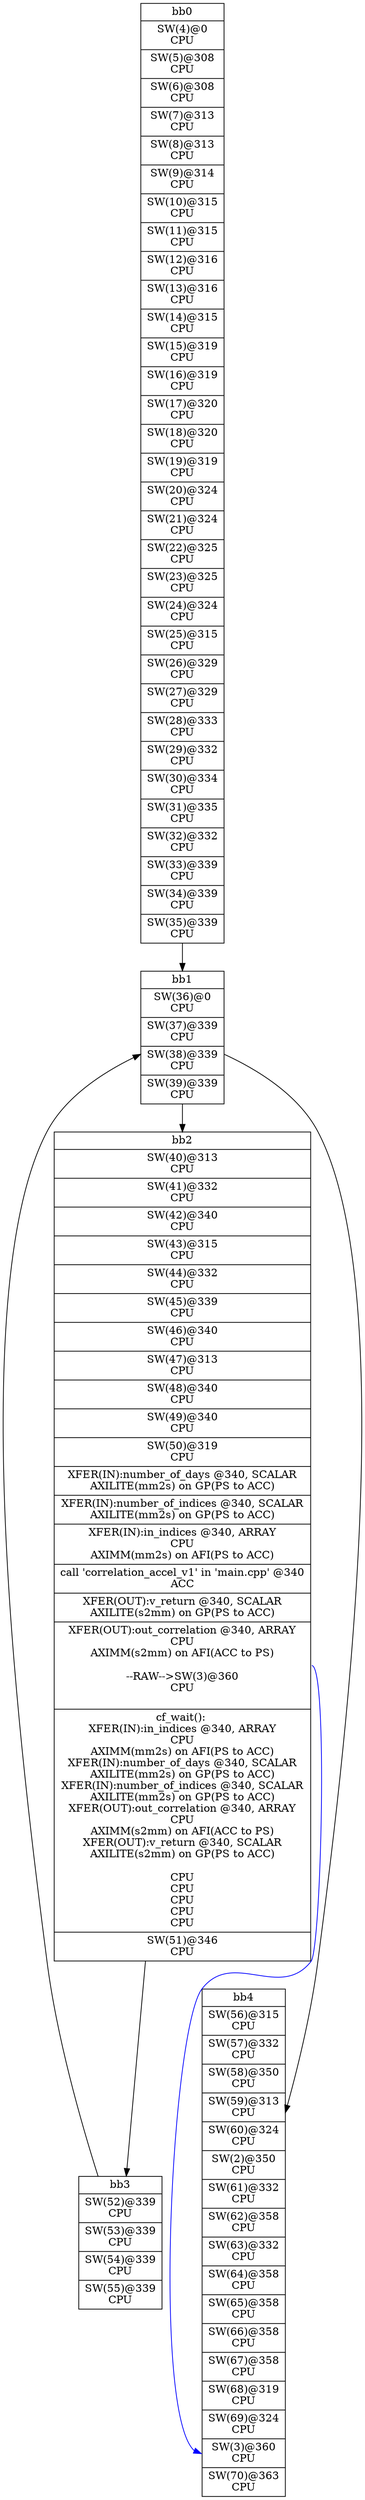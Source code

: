 digraph CDFG {
node [shape=record];
bb0 [shape=record, label = "{bb0|<x0x2233230>SW(4)@0\nCPU\n|<x0x2232e50>SW(5)@308\nCPU\n|<x0x2232fb0>SW(6)@308\nCPU\n|<x0x2233110>SW(7)@313\nCPU\n|<x0x21f1320>SW(8)@313\nCPU\n|<x0x21f1480>SW(9)@314\nCPU\n|<x0x21f15e0>SW(10)@315\nCPU\n|<x0x21f1740>SW(11)@315\nCPU\n|<x0x21f18a0>SW(12)@316\nCPU\n|<x0x21f1a10>SW(13)@316\nCPU\n|<x0x21f1b40>SW(14)@315\nCPU\n|<x0x21f1ca0>SW(15)@319\nCPU\n|<x0x21f1e00>SW(16)@319\nCPU\n|<x0x21f1f60>SW(17)@320\nCPU\n|<x0x21f20d0>SW(18)@320\nCPU\n|<x0x21f2200>SW(19)@319\nCPU\n|<x0x21f2360>SW(20)@324\nCPU\n|<x0x21f24c0>SW(21)@324\nCPU\n|<x0x21f2620>SW(22)@325\nCPU\n|<x0x21f2790>SW(23)@325\nCPU\n|<x0x21f28c0>SW(24)@324\nCPU\n|<x0x21f2a20>SW(25)@315\nCPU\n|<x0x21f2b80>SW(26)@329\nCPU\n|<x0x21f2cb0>SW(27)@329\nCPU\n|<x0x21f2e00>SW(28)@333\nCPU\n|<x0x21f2f70>SW(29)@332\nCPU\n|<x0x21f30e0>SW(30)@334\nCPU\n|<x0x2234550>SW(31)@335\nCPU\n|<x0x22366d0>SW(32)@332\nCPU\n|<x0x2236840>SW(33)@339\nCPU\n|<x0x2236980>SW(34)@339\nCPU\n|<x0x2236ae0>SW(35)@339\nCPU\n}"];
bb1 [shape=record, label = "{bb1|<x0x2234690>SW(36)@0\nCPU\n|<x0x2234750>SW(37)@339\nCPU\n|<x0x22348b0>SW(38)@339\nCPU\n|<x0x22349f0>SW(39)@339\nCPU\n}"];
bb2 [shape=record, label = "{bb2|<x0x2234630>SW(40)@313\nCPU\n|<x0x2234cd0>SW(41)@332\nCPU\n|<x0x2234e40>SW(42)@340\nCPU\n|<x0x2234f80>SW(43)@315\nCPU\n|<x0x22350e0>SW(44)@332\nCPU\n|<x0x2235250>SW(45)@339\nCPU\n|<x0x22353b0>SW(46)@340\nCPU\n|<x0x22354f0>SW(47)@313\nCPU\n|<x0x2235650>SW(48)@340\nCPU\n|<x0x2235780>SW(49)@340\nCPU\n|<x0x22358c0>SW(50)@319\nCPU\n|<x0x2237400>XFER(IN):number_of_days @340, SCALAR\nAXILITE(mm2s) on GP(PS to ACC)\n|<x0x2237480>XFER(IN):number_of_indices @340, SCALAR\nAXILITE(mm2s) on GP(PS to ACC)\n|<x0x2237500>XFER(IN):in_indices @340, ARRAY\nCPU\nAXIMM(mm2s) on AFI(PS to ACC)\n|<x0x21ed780>call 'correlation_accel_v1' in 'main.cpp' @340\nACC\n|<x0x2237600>XFER(OUT):v_return @340, SCALAR\nAXILITE(s2mm) on GP(PS to ACC)\n|<x0x2237580>XFER(OUT):out_correlation @340, ARRAY\nCPU\nAXIMM(s2mm) on AFI(ACC to PS)\n\n--RAW--\>SW(3)@360\nCPU\n\n|<x0x21f1220>cf_wait(): \nXFER(IN):in_indices @340, ARRAY\nCPU\nAXIMM(mm2s) on AFI(PS to ACC)\nXFER(IN):number_of_days @340, SCALAR\nAXILITE(mm2s) on GP(PS to ACC)\nXFER(IN):number_of_indices @340, SCALAR\nAXILITE(mm2s) on GP(PS to ACC)\nXFER(OUT):out_correlation @340, ARRAY\nCPU\nAXIMM(s2mm) on AFI(ACC to PS)\nXFER(OUT):v_return @340, SCALAR\nAXILITE(s2mm) on GP(PS to ACC)\n\nCPU\nCPU\nCPU\nCPU\nCPU\n|<x0x2235a20>SW(51)@346\nCPU\n}"];
bb3 [shape=record, label = "{bb3|<x0x2235b00>SW(52)@339\nCPU\n|<x0x2235c60>SW(53)@339\nCPU\n|<x0x2235da0>SW(54)@339\nCPU\n|<x0x2235f00>SW(55)@339\nCPU\n}"];
bb4 [shape=record, label = "{bb4|<x0x2234b20>SW(56)@315\nCPU\n|<x0x2236230>SW(57)@332\nCPU\n|<x0x22363a0>SW(58)@350\nCPU\n|<x0x22364e0>SW(59)@313\nCPU\n|<x0x2236bc0>SW(60)@324\nCPU\n|<x0x21f1060>SW(2)@350\nCPU\n|<x0x2238d30>SW(61)@332\nCPU\n|<x0x2238ea0>SW(62)@358\nCPU\n|<x0x2238fe0>SW(63)@332\nCPU\n|<x0x2239150>SW(64)@358\nCPU\n|<x0x2236ca0>SW(65)@358\nCPU\n|<x0x2236dd0>SW(66)@358\nCPU\n|<x0x2236f00>SW(67)@358\nCPU\n|<x0x2237060>SW(68)@319\nCPU\n|<x0x22371c0>SW(69)@324\nCPU\n|<x0x21f1000>SW(3)@360\nCPU\n|<x0x2237320>SW(70)@363\nCPU\n}"];
bb0 -> bb1
bb1 -> bb2
bb1 -> bb4
bb2 -> bb3
bb3 -> bb1
bb2:x0x2237580 -> bb4:x0x21f1000[color=blue]
}
